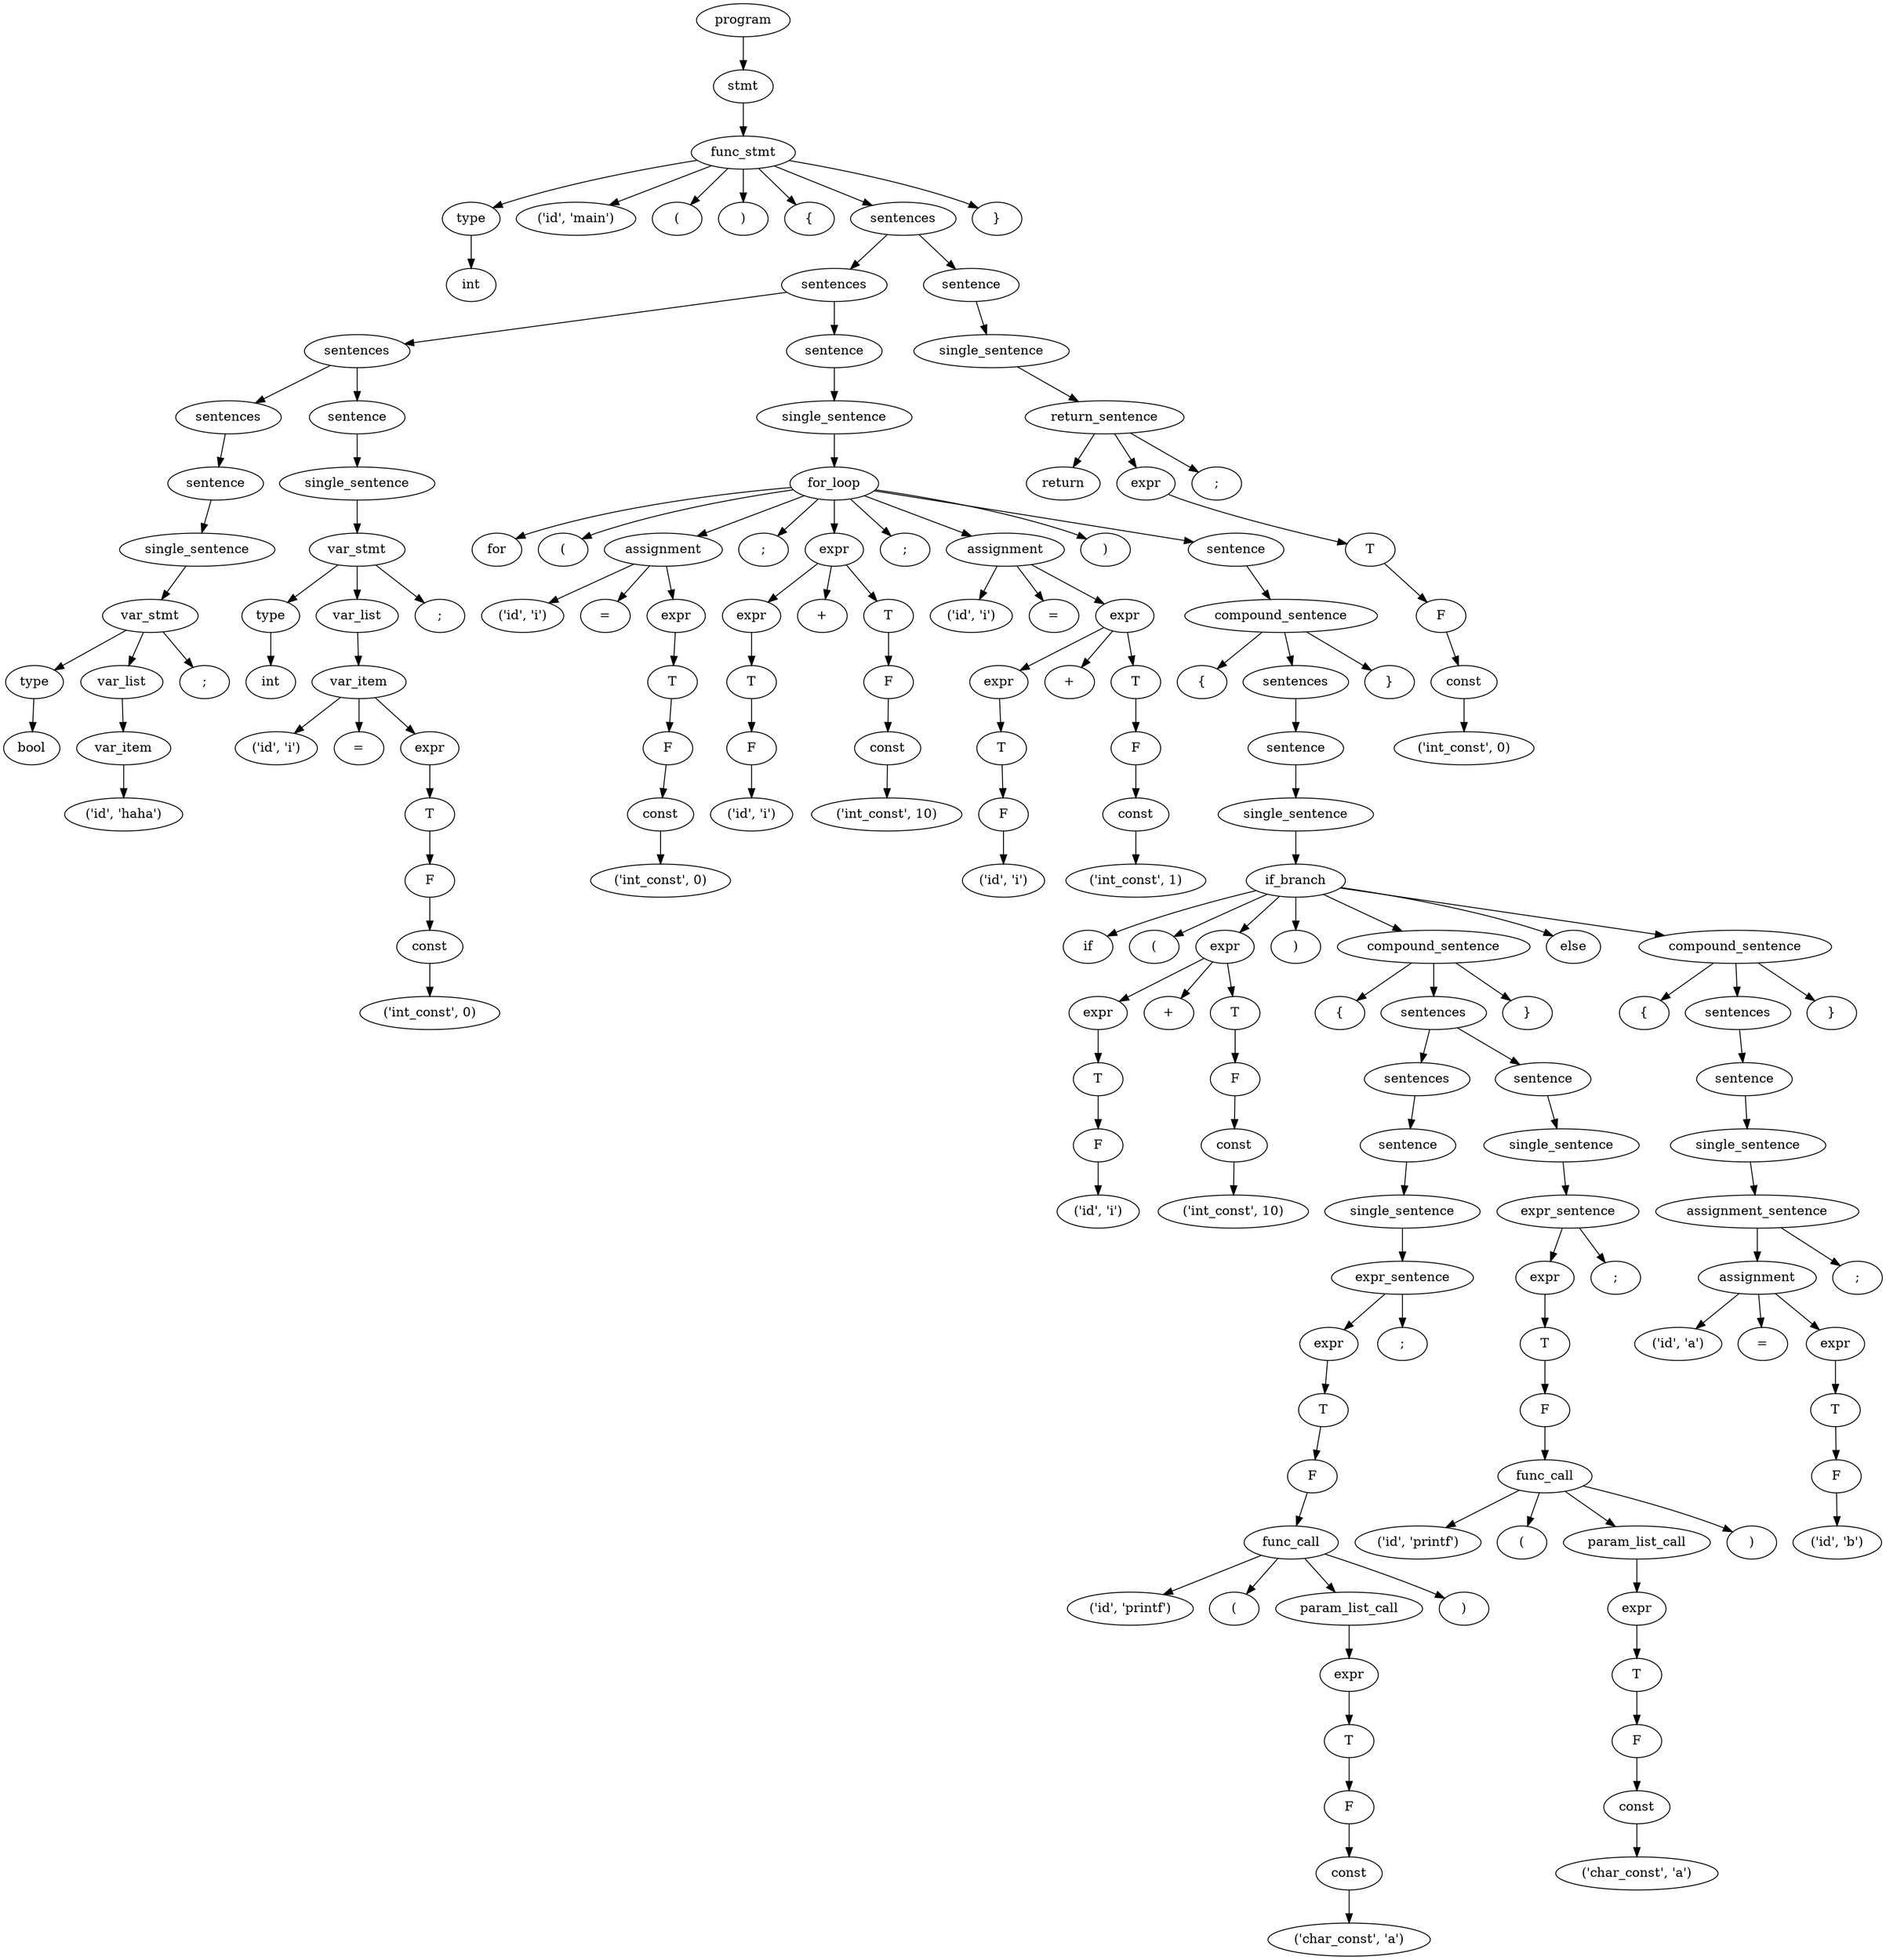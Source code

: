 digraph "Grammar Tree" {
	1235514621008 [label=program]
	1235514620896 [label=stmt]
	1235514621008 -> 1235514620896
	1235514620952 [label=func_stmt]
	1235514620896 -> 1235514620952
	1235514476080 [label=type]
	1235514620952 -> 1235514476080
	1235514347416 [label=int]
	1235514476080 -> 1235514347416
	1235514476864 [label="('id', 'main')"]
	1235514620952 -> 1235514476864
	1235514474960 [label="("]
	1235514620952 -> 1235514474960
	1235514474792 [label=")"]
	1235514620952 -> 1235514474792
	1235514459360 [label="{"]
	1235514620952 -> 1235514459360
	1235514620784 [label=sentences]
	1235514620952 -> 1235514620784
	1235514620168 [label=sentences]
	1235514620784 -> 1235514620168
	1235514460032 [label=sentences]
	1235514620168 -> 1235514460032
	1235514461768 [label=sentences]
	1235514460032 -> 1235514461768
	1235514461824 [label=sentence]
	1235514461768 -> 1235514461824
	1235514459976 [label=single_sentence]
	1235514461824 -> 1235514459976
	1235514461880 [label=var_stmt]
	1235514459976 -> 1235514461880
	1235514461936 [label=type]
	1235514461880 -> 1235514461936
	1235514461488 [label=bool]
	1235514461936 -> 1235514461488
	1235514459528 [label=var_list]
	1235514461880 -> 1235514459528
	1235514462048 [label=var_item]
	1235514459528 -> 1235514462048
	1235514459696 [label="('id', 'haha')"]
	1235514462048 -> 1235514459696
	1235514462160 [label=";"]
	1235514461880 -> 1235514462160
	1235514461656 [label=sentence]
	1235514460032 -> 1235514461656
	1235514459192 [label=single_sentence]
	1235514461656 -> 1235514459192
	1235514459864 [label=var_stmt]
	1235514459192 -> 1235514459864
	1235514459472 [label=type]
	1235514459864 -> 1235514459472
	1235514459248 [label=int]
	1235514459472 -> 1235514459248
	1235514459920 [label=var_list]
	1235514459864 -> 1235514459920
	1235514461712 [label=var_item]
	1235514459920 -> 1235514461712
	1235514459304 [label="('id', 'i')"]
	1235514461712 -> 1235514459304
	1235514459752 [label="="]
	1235514461712 -> 1235514459752
	1235514461992 [label=expr]
	1235514461712 -> 1235514461992
	1235514459136 [label=T]
	1235514461992 -> 1235514459136
	1235514461600 [label=F]
	1235514459136 -> 1235514461600
	1235514459640 [label=const]
	1235514461600 -> 1235514459640
	1235514459808 [label="('int_const', 0)"]
	1235514459640 -> 1235514459808
	1235514459416 [label=";"]
	1235514459864 -> 1235514459416
	1235514620112 [label=sentence]
	1235514620168 -> 1235514620112
	1235514620056 [label=single_sentence]
	1235514620112 -> 1235514620056
	1235514620000 [label=for_loop]
	1235514620056 -> 1235514620000
	1235514461544 [label=for]
	1235514620000 -> 1235514461544
	1235514462104 [label="("]
	1235514620000 -> 1235514462104
	1235514461208 [label=assignment]
	1235514620000 -> 1235514461208
	1235514461432 [label="('id', 'i')"]
	1235514461208 -> 1235514461432
	1235514460424 [label="="]
	1235514461208 -> 1235514460424
	1235514461264 [label=expr]
	1235514461208 -> 1235514461264
	1235514461152 [label=T]
	1235514461264 -> 1235514461152
	1235514461096 [label=F]
	1235514461152 -> 1235514461096
	1235514461320 [label=const]
	1235514461096 -> 1235514461320
	1235514461376 [label="('int_const', 0)"]
	1235514461320 -> 1235514461376
	1235514460984 [label=";"]
	1235514620000 -> 1235514460984
	1235514524224 [label=expr]
	1235514620000 -> 1235514524224
	1235514524616 [label=expr]
	1235514524224 -> 1235514524616
	1235514524672 [label=T]
	1235514524616 -> 1235514524672
	1235514524840 [label=F]
	1235514524672 -> 1235514524840
	1235514461040 [label="('id', 'i')"]
	1235514524840 -> 1235514461040
	1235514524728 [label="+"]
	1235514524224 -> 1235514524728
	1235514524280 [label=T]
	1235514524224 -> 1235514524280
	1235514524448 [label=F]
	1235514524280 -> 1235514524448
	1235514524504 [label=const]
	1235514524448 -> 1235514524504
	1235514524560 [label="('int_const', 10)"]
	1235514524504 -> 1235514524560
	1235514523720 [label=";"]
	1235514620000 -> 1235514523720
	1235514525232 [label=assignment]
	1235514620000 -> 1235514525232
	1235514524056 [label="('id', 'i')"]
	1235514525232 -> 1235514524056
	1235514523776 [label="="]
	1235514525232 -> 1235514523776
	1235514525176 [label=expr]
	1235514525232 -> 1235514525176
	1235514524168 [label=expr]
	1235514525176 -> 1235514524168
	1235514524336 [label=T]
	1235514524168 -> 1235514524336
	1235514523944 [label=F]
	1235514524336 -> 1235514523944
	1235514524000 [label="('id', 'i')"]
	1235514523944 -> 1235514524000
	1235514524112 [label="+"]
	1235514525176 -> 1235514524112
	1235514525120 [label=T]
	1235514525176 -> 1235514525120
	1235514525064 [label=F]
	1235514525120 -> 1235514525064
	1235514525008 [label=const]
	1235514525064 -> 1235514525008
	1235514523832 [label="('int_const', 1)"]
	1235514525008 -> 1235514523832
	1235514525288 [label=")"]
	1235514620000 -> 1235514525288
	1235514619944 [label=sentence]
	1235514620000 -> 1235514619944
	1235514619888 [label=compound_sentence]
	1235514619944 -> 1235514619888
	1235514525344 [label="{"]
	1235514619888 -> 1235514525344
	1235514619776 [label=sentences]
	1235514619888 -> 1235514619776
	1235514619720 [label=sentence]
	1235514619776 -> 1235514619720
	1235514619608 [label=single_sentence]
	1235514619720 -> 1235514619608
	1235514619664 [label=if_branch]
	1235514619608 -> 1235514619664
	1235514525400 [label=if]
	1235514619664 -> 1235514525400
	1235514525456 [label="("]
	1235514619664 -> 1235514525456
	1235514526016 [label=expr]
	1235514619664 -> 1235514526016
	1235514525680 [label=expr]
	1235514526016 -> 1235514525680
	1235514525624 [label=T]
	1235514525680 -> 1235514525624
	1235514525568 [label=F]
	1235514525624 -> 1235514525568
	1235514525512 [label="('id', 'i')"]
	1235514525568 -> 1235514525512
	1235514525736 [label="+"]
	1235514526016 -> 1235514525736
	1235514525960 [label=T]
	1235514526016 -> 1235514525960
	1235514525904 [label=F]
	1235514525960 -> 1235514525904
	1235514525848 [label=const]
	1235514525904 -> 1235514525848
	1235514525792 [label="('int_const', 10)"]
	1235514525848 -> 1235514525792
	1235514526072 [label=")"]
	1235514619664 -> 1235514526072
	1235514618656 [label=compound_sentence]
	1235514619664 -> 1235514618656
	1235514526128 [label="{"]
	1235514618656 -> 1235514526128
	1235514618544 [label=sentences]
	1235514618656 -> 1235514618544
	1235514527304 [label=sentences]
	1235514618544 -> 1235514527304
	1235514527248 [label=sentence]
	1235514527304 -> 1235514527248
	1235514527192 [label=single_sentence]
	1235514527248 -> 1235514527192
	1235514527136 [label=expr_sentence]
	1235514527192 -> 1235514527136
	1235514526968 [label=expr]
	1235514527136 -> 1235514526968
	1235514526912 [label=T]
	1235514526968 -> 1235514526912
	1235514526744 [label=F]
	1235514526912 -> 1235514526744
	1235514526800 [label=func_call]
	1235514526744 -> 1235514526800
	1235514526240 [label="('id', 'printf')"]
	1235514526800 -> 1235514526240
	1235514526296 [label="("]
	1235514526800 -> 1235514526296
	1235514526632 [label=param_list_call]
	1235514526800 -> 1235514526632
	1235514526576 [label=expr]
	1235514526632 -> 1235514526576
	1235514526520 [label=T]
	1235514526576 -> 1235514526520
	1235514526464 [label=F]
	1235514526520 -> 1235514526464
	1235514526408 [label=const]
	1235514526464 -> 1235514526408
	1235514526352 [label="('char_const', 'a')"]
	1235514526408 -> 1235514526352
	1235514526688 [label=")"]
	1235514526800 -> 1235514526688
	1235514527024 [label=";"]
	1235514527136 -> 1235514527024
	1235514618488 [label=sentence]
	1235514618544 -> 1235514618488
	1235514618432 [label=single_sentence]
	1235514618488 -> 1235514618432
	1235514618376 [label=expr_sentence]
	1235514618432 -> 1235514618376
	1235514618264 [label=expr]
	1235514618376 -> 1235514618264
	1235514618208 [label=T]
	1235514618264 -> 1235514618208
	1235514618040 [label=F]
	1235514618208 -> 1235514618040
	1235514618096 [label=func_call]
	1235514618040 -> 1235514618096
	1235514527360 [label="('id', 'printf')"]
	1235514618096 -> 1235514527360
	1235514527416 [label="("]
	1235514618096 -> 1235514527416
	1235514617928 [label=param_list_call]
	1235514618096 -> 1235514617928
	1235514527696 [label=expr]
	1235514617928 -> 1235514527696
	1235514527640 [label=T]
	1235514527696 -> 1235514527640
	1235514527584 [label=F]
	1235514527640 -> 1235514527584
	1235514527528 [label=const]
	1235514527584 -> 1235514527528
	1235514527472 [label="('char_const', 'a')"]
	1235514527528 -> 1235514527472
	1235514617984 [label=")"]
	1235514618096 -> 1235514617984
	1235514618320 [label=";"]
	1235514618376 -> 1235514618320
	1235514618600 [label="}"]
	1235514618656 -> 1235514618600
	1235514618712 [label=else]
	1235514619664 -> 1235514618712
	1235514619552 [label=compound_sentence]
	1235514619664 -> 1235514619552
	1235514618768 [label="{"]
	1235514619552 -> 1235514618768
	1235514619440 [label=sentences]
	1235514619552 -> 1235514619440
	1235514619384 [label=sentence]
	1235514619440 -> 1235514619384
	1235514619328 [label=single_sentence]
	1235514619384 -> 1235514619328
	1235514619272 [label=assignment_sentence]
	1235514619328 -> 1235514619272
	1235514619160 [label=assignment]
	1235514619272 -> 1235514619160
	1235514618824 [label="('id', 'a')"]
	1235514619160 -> 1235514618824
	1235514618880 [label="="]
	1235514619160 -> 1235514618880
	1235514619104 [label=expr]
	1235514619160 -> 1235514619104
	1235514619048 [label=T]
	1235514619104 -> 1235514619048
	1235514618992 [label=F]
	1235514619048 -> 1235514618992
	1235514618936 [label="('id', 'b')"]
	1235514618992 -> 1235514618936
	1235514619216 [label=";"]
	1235514619272 -> 1235514619216
	1235514619496 [label="}"]
	1235514619552 -> 1235514619496
	1235514619832 [label="}"]
	1235514619888 -> 1235514619832
	1235514620728 [label=sentence]
	1235514620784 -> 1235514620728
	1235514620672 [label=single_sentence]
	1235514620728 -> 1235514620672
	1235514620616 [label=return_sentence]
	1235514620672 -> 1235514620616
	1235514620224 [label=return]
	1235514620616 -> 1235514620224
	1235514620560 [label=expr]
	1235514620616 -> 1235514620560
	1235514620504 [label=T]
	1235514620560 -> 1235514620504
	1235514620448 [label=F]
	1235514620504 -> 1235514620448
	1235514620392 [label=const]
	1235514620448 -> 1235514620392
	1235514620280 [label="('int_const', 0)"]
	1235514620392 -> 1235514620280
	1235514620336 [label=";"]
	1235514620616 -> 1235514620336
	1235514620840 [label="}"]
	1235514620952 -> 1235514620840
}
